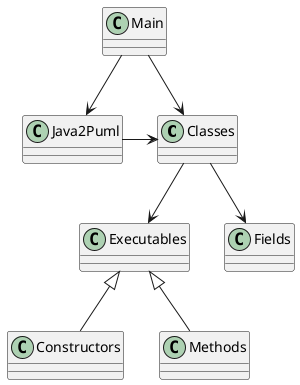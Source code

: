 @startuml
'https://plantuml.com/class-diagram

class Classes {
}
class Constructors {
}
class Executables {
}
class Fields {
}
class Java2Puml {
}
class Main {
}
class Methods {
}

Main --> Java2Puml
Main --> Classes

Java2Puml -> Classes

Classes --> Executables
Classes --> Fields

Executables <|-- Methods
Executables <|-- Constructors

@enduml